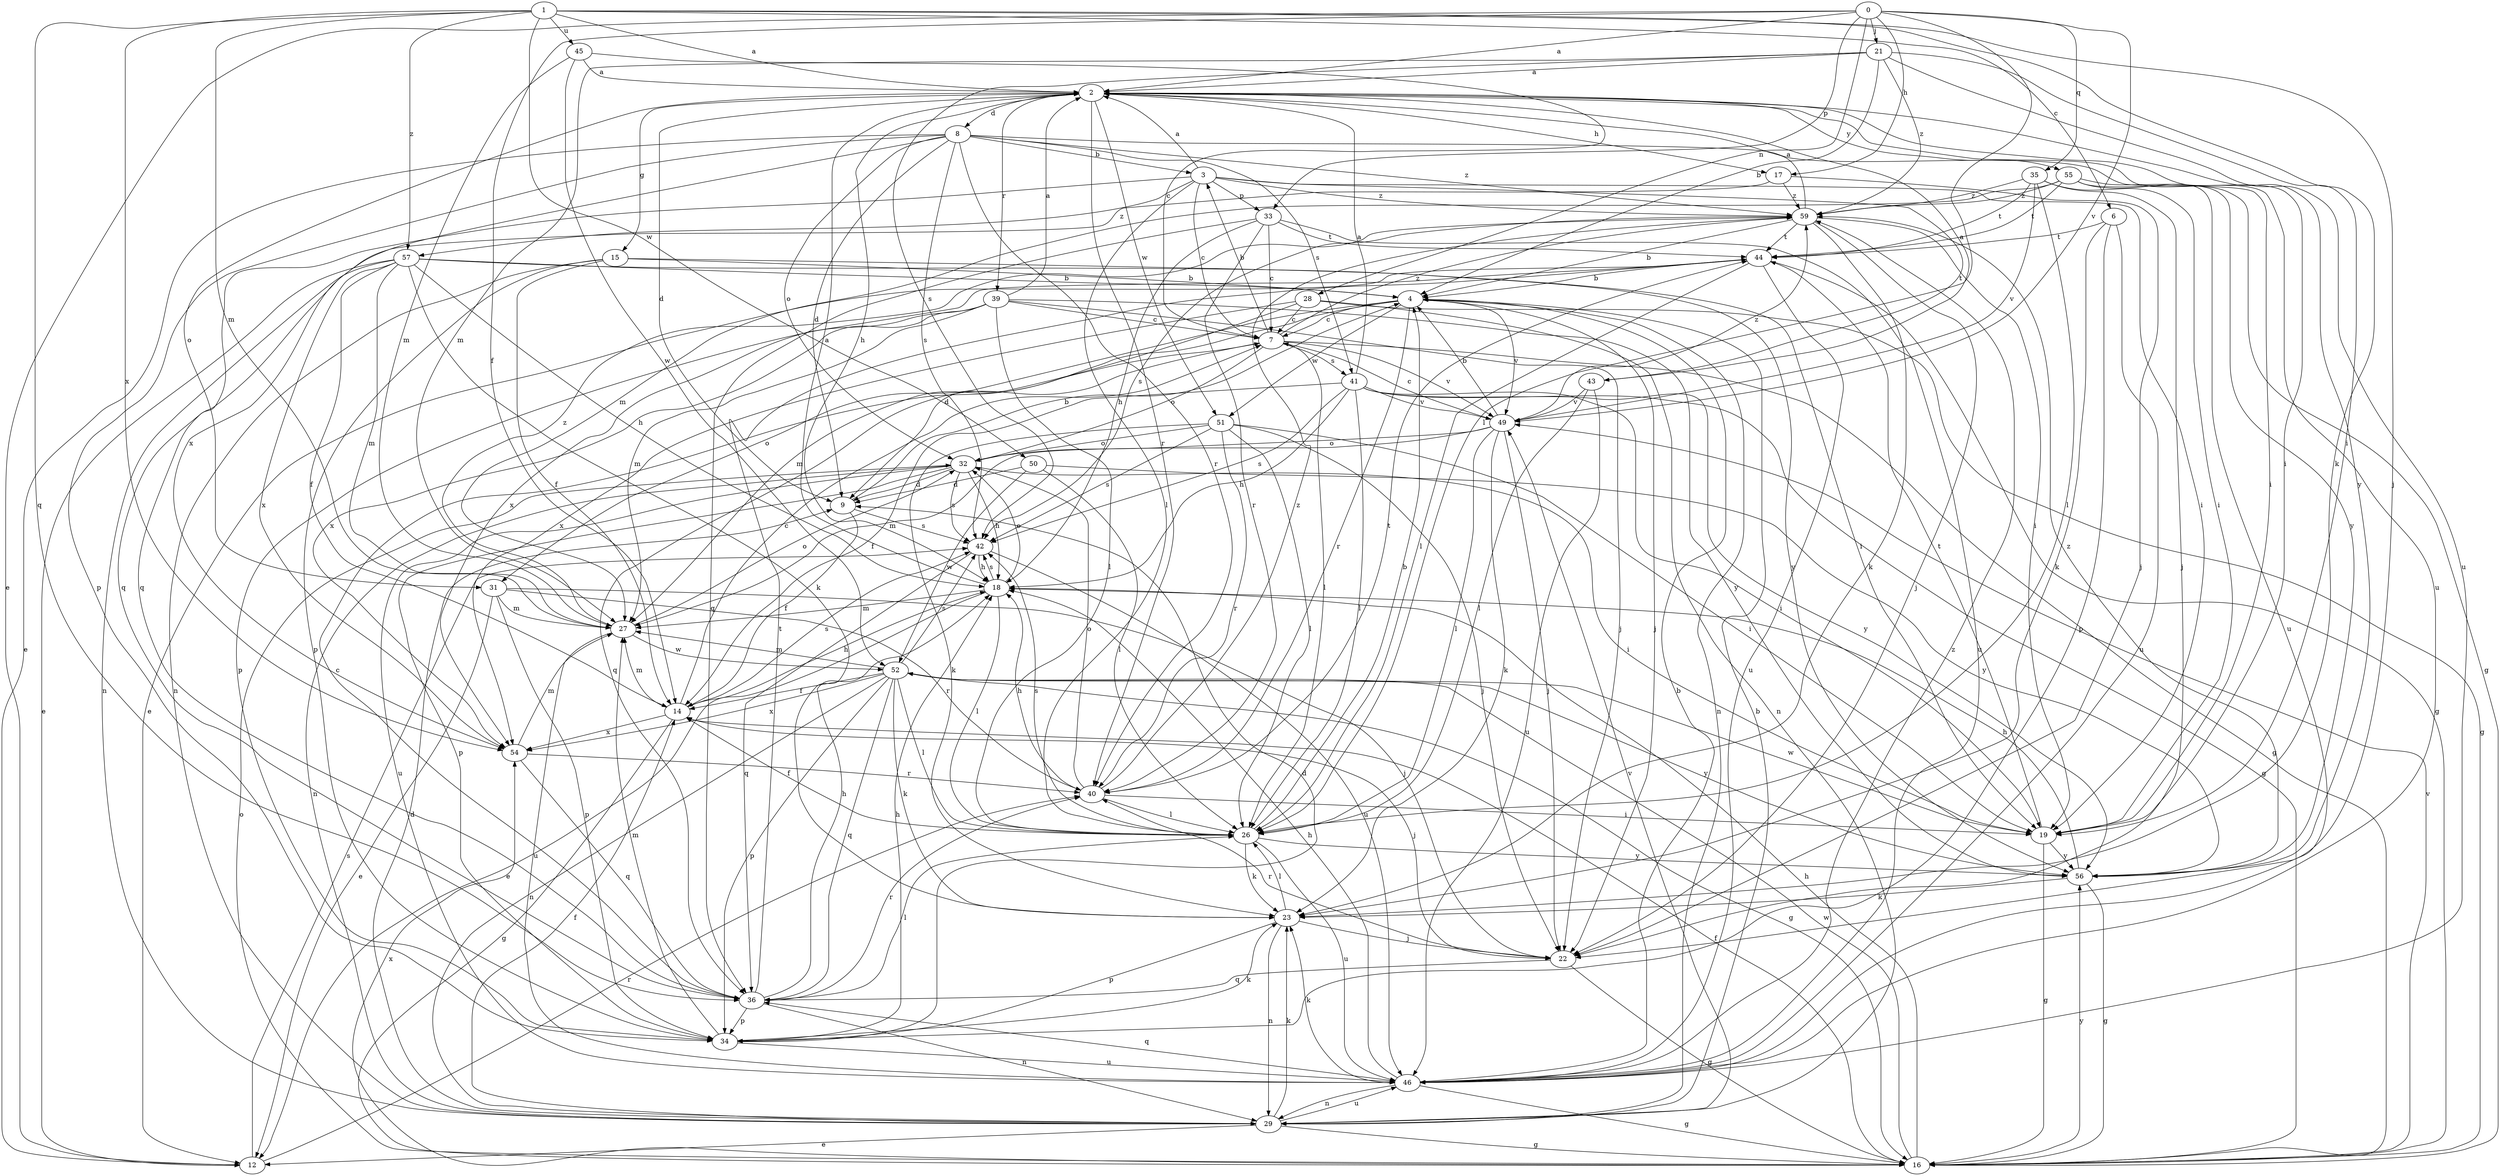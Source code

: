 strict digraph  {
0;
1;
2;
3;
4;
6;
7;
8;
9;
12;
14;
15;
16;
17;
18;
19;
21;
22;
23;
26;
27;
28;
29;
31;
32;
33;
34;
35;
36;
39;
40;
41;
42;
43;
44;
45;
46;
49;
50;
51;
52;
54;
55;
56;
57;
59;
0 -> 2  [label=a];
0 -> 12  [label=e];
0 -> 14  [label=f];
0 -> 17  [label=h];
0 -> 21  [label=j];
0 -> 26  [label=l];
0 -> 28  [label=n];
0 -> 33  [label=p];
0 -> 35  [label=q];
0 -> 49  [label=v];
1 -> 2  [label=a];
1 -> 6  [label=c];
1 -> 22  [label=j];
1 -> 23  [label=k];
1 -> 27  [label=m];
1 -> 36  [label=q];
1 -> 45  [label=u];
1 -> 50  [label=w];
1 -> 54  [label=x];
1 -> 57  [label=z];
2 -> 8  [label=d];
2 -> 9  [label=d];
2 -> 15  [label=g];
2 -> 17  [label=h];
2 -> 18  [label=h];
2 -> 19  [label=i];
2 -> 31  [label=o];
2 -> 39  [label=r];
2 -> 40  [label=r];
2 -> 46  [label=u];
2 -> 51  [label=w];
2 -> 55  [label=y];
2 -> 56  [label=y];
3 -> 2  [label=a];
3 -> 7  [label=c];
3 -> 19  [label=i];
3 -> 26  [label=l];
3 -> 33  [label=p];
3 -> 36  [label=q];
3 -> 43  [label=t];
3 -> 57  [label=z];
3 -> 59  [label=z];
4 -> 7  [label=c];
4 -> 22  [label=j];
4 -> 27  [label=m];
4 -> 29  [label=n];
4 -> 31  [label=o];
4 -> 40  [label=r];
4 -> 49  [label=v];
4 -> 51  [label=w];
6 -> 23  [label=k];
6 -> 34  [label=p];
6 -> 44  [label=t];
6 -> 46  [label=u];
7 -> 3  [label=b];
7 -> 16  [label=g];
7 -> 26  [label=l];
7 -> 32  [label=o];
7 -> 36  [label=q];
7 -> 41  [label=s];
7 -> 49  [label=v];
7 -> 59  [label=z];
8 -> 3  [label=b];
8 -> 9  [label=d];
8 -> 12  [label=e];
8 -> 19  [label=i];
8 -> 32  [label=o];
8 -> 34  [label=p];
8 -> 40  [label=r];
8 -> 41  [label=s];
8 -> 42  [label=s];
8 -> 54  [label=x];
8 -> 59  [label=z];
9 -> 4  [label=b];
9 -> 14  [label=f];
9 -> 42  [label=s];
12 -> 40  [label=r];
12 -> 42  [label=s];
14 -> 7  [label=c];
14 -> 16  [label=g];
14 -> 18  [label=h];
14 -> 22  [label=j];
14 -> 27  [label=m];
14 -> 42  [label=s];
14 -> 54  [label=x];
15 -> 4  [label=b];
15 -> 14  [label=f];
15 -> 29  [label=n];
15 -> 34  [label=p];
15 -> 56  [label=y];
16 -> 14  [label=f];
16 -> 18  [label=h];
16 -> 32  [label=o];
16 -> 49  [label=v];
16 -> 52  [label=w];
16 -> 54  [label=x];
16 -> 56  [label=y];
17 -> 22  [label=j];
17 -> 36  [label=q];
17 -> 59  [label=z];
18 -> 2  [label=a];
18 -> 12  [label=e];
18 -> 26  [label=l];
18 -> 27  [label=m];
18 -> 32  [label=o];
18 -> 42  [label=s];
19 -> 16  [label=g];
19 -> 44  [label=t];
19 -> 52  [label=w];
19 -> 56  [label=y];
21 -> 2  [label=a];
21 -> 4  [label=b];
21 -> 19  [label=i];
21 -> 27  [label=m];
21 -> 42  [label=s];
21 -> 46  [label=u];
21 -> 59  [label=z];
22 -> 16  [label=g];
22 -> 36  [label=q];
22 -> 40  [label=r];
23 -> 22  [label=j];
23 -> 26  [label=l];
23 -> 29  [label=n];
23 -> 34  [label=p];
26 -> 4  [label=b];
26 -> 14  [label=f];
26 -> 23  [label=k];
26 -> 42  [label=s];
26 -> 46  [label=u];
26 -> 56  [label=y];
27 -> 32  [label=o];
27 -> 46  [label=u];
27 -> 52  [label=w];
27 -> 59  [label=z];
28 -> 7  [label=c];
28 -> 9  [label=d];
28 -> 16  [label=g];
28 -> 29  [label=n];
28 -> 54  [label=x];
29 -> 4  [label=b];
29 -> 9  [label=d];
29 -> 12  [label=e];
29 -> 14  [label=f];
29 -> 16  [label=g];
29 -> 23  [label=k];
29 -> 46  [label=u];
29 -> 49  [label=v];
31 -> 12  [label=e];
31 -> 22  [label=j];
31 -> 27  [label=m];
31 -> 34  [label=p];
31 -> 40  [label=r];
32 -> 9  [label=d];
32 -> 18  [label=h];
32 -> 19  [label=i];
32 -> 29  [label=n];
32 -> 34  [label=p];
32 -> 42  [label=s];
32 -> 46  [label=u];
33 -> 7  [label=c];
33 -> 18  [label=h];
33 -> 36  [label=q];
33 -> 40  [label=r];
33 -> 44  [label=t];
33 -> 46  [label=u];
34 -> 9  [label=d];
34 -> 18  [label=h];
34 -> 23  [label=k];
34 -> 27  [label=m];
34 -> 46  [label=u];
35 -> 19  [label=i];
35 -> 22  [label=j];
35 -> 26  [label=l];
35 -> 44  [label=t];
35 -> 49  [label=v];
35 -> 59  [label=z];
36 -> 7  [label=c];
36 -> 18  [label=h];
36 -> 26  [label=l];
36 -> 29  [label=n];
36 -> 34  [label=p];
36 -> 40  [label=r];
36 -> 44  [label=t];
39 -> 2  [label=a];
39 -> 7  [label=c];
39 -> 22  [label=j];
39 -> 26  [label=l];
39 -> 27  [label=m];
39 -> 34  [label=p];
39 -> 54  [label=x];
39 -> 56  [label=y];
40 -> 18  [label=h];
40 -> 19  [label=i];
40 -> 26  [label=l];
40 -> 32  [label=o];
40 -> 44  [label=t];
40 -> 59  [label=z];
41 -> 2  [label=a];
41 -> 14  [label=f];
41 -> 16  [label=g];
41 -> 18  [label=h];
41 -> 19  [label=i];
41 -> 26  [label=l];
41 -> 42  [label=s];
41 -> 49  [label=v];
41 -> 56  [label=y];
42 -> 18  [label=h];
42 -> 36  [label=q];
42 -> 46  [label=u];
43 -> 2  [label=a];
43 -> 26  [label=l];
43 -> 46  [label=u];
43 -> 49  [label=v];
44 -> 4  [label=b];
44 -> 12  [label=e];
44 -> 16  [label=g];
44 -> 26  [label=l];
44 -> 46  [label=u];
44 -> 54  [label=x];
45 -> 2  [label=a];
45 -> 7  [label=c];
45 -> 27  [label=m];
45 -> 52  [label=w];
46 -> 4  [label=b];
46 -> 16  [label=g];
46 -> 18  [label=h];
46 -> 23  [label=k];
46 -> 29  [label=n];
46 -> 36  [label=q];
46 -> 59  [label=z];
49 -> 4  [label=b];
49 -> 7  [label=c];
49 -> 22  [label=j];
49 -> 23  [label=k];
49 -> 26  [label=l];
49 -> 27  [label=m];
49 -> 32  [label=o];
49 -> 59  [label=z];
50 -> 9  [label=d];
50 -> 26  [label=l];
50 -> 52  [label=w];
50 -> 56  [label=y];
51 -> 19  [label=i];
51 -> 22  [label=j];
51 -> 23  [label=k];
51 -> 26  [label=l];
51 -> 32  [label=o];
51 -> 40  [label=r];
51 -> 42  [label=s];
52 -> 14  [label=f];
52 -> 16  [label=g];
52 -> 23  [label=k];
52 -> 26  [label=l];
52 -> 27  [label=m];
52 -> 29  [label=n];
52 -> 34  [label=p];
52 -> 36  [label=q];
52 -> 42  [label=s];
52 -> 54  [label=x];
52 -> 56  [label=y];
54 -> 27  [label=m];
54 -> 36  [label=q];
54 -> 40  [label=r];
55 -> 16  [label=g];
55 -> 27  [label=m];
55 -> 44  [label=t];
55 -> 46  [label=u];
55 -> 56  [label=y];
55 -> 59  [label=z];
56 -> 16  [label=g];
56 -> 18  [label=h];
56 -> 23  [label=k];
56 -> 59  [label=z];
57 -> 4  [label=b];
57 -> 12  [label=e];
57 -> 14  [label=f];
57 -> 18  [label=h];
57 -> 19  [label=i];
57 -> 23  [label=k];
57 -> 27  [label=m];
57 -> 29  [label=n];
57 -> 54  [label=x];
59 -> 2  [label=a];
59 -> 4  [label=b];
59 -> 19  [label=i];
59 -> 22  [label=j];
59 -> 23  [label=k];
59 -> 42  [label=s];
59 -> 44  [label=t];
}
